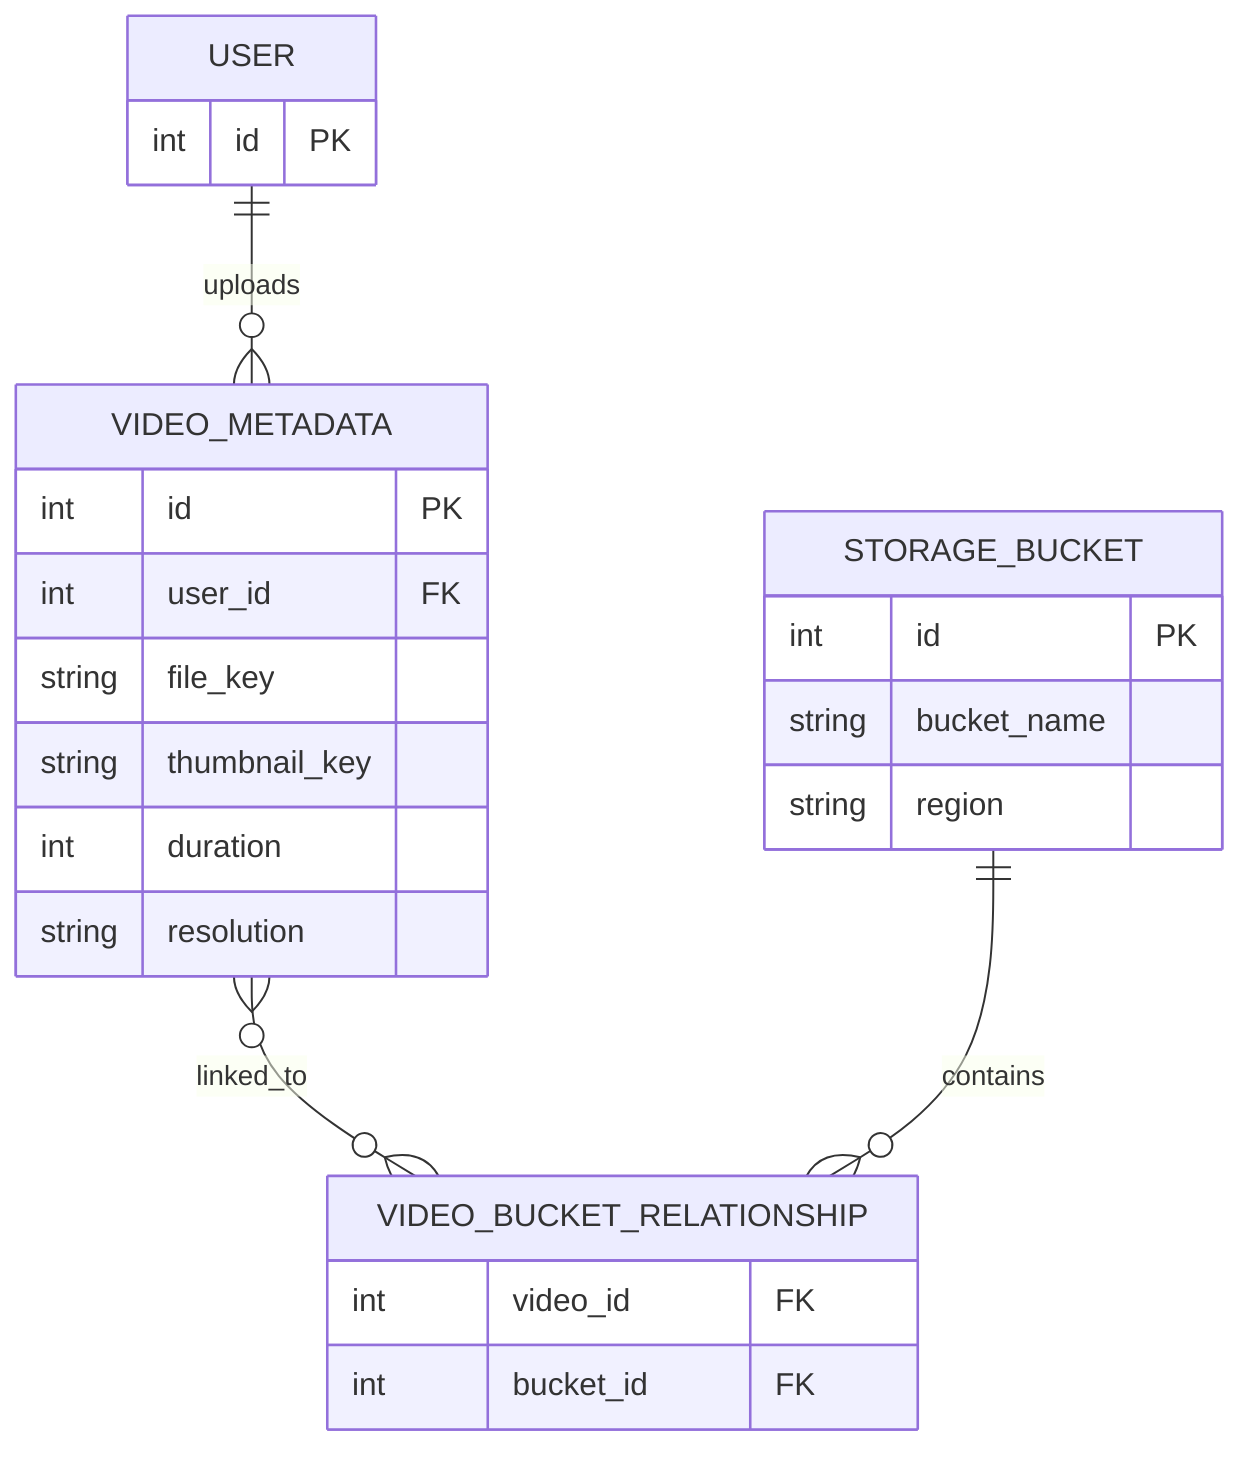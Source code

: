 erDiagram
    USER {
        int id PK
    }
    VIDEO_METADATA {
        int id PK
        int user_id FK
        string file_key
        string thumbnail_key
        int duration
        string resolution
    }
    STORAGE_BUCKET {
        int id PK
        string bucket_name
        string region
    }
    VIDEO_BUCKET_RELATIONSHIP {
        int video_id FK
        int bucket_id FK
    }
    USER ||--o{ VIDEO_METADATA: "uploads"
    VIDEO_METADATA }o--o{ VIDEO_BUCKET_RELATIONSHIP: "linked_to"
    STORAGE_BUCKET ||--o{ VIDEO_BUCKET_RELATIONSHIP: "contains"